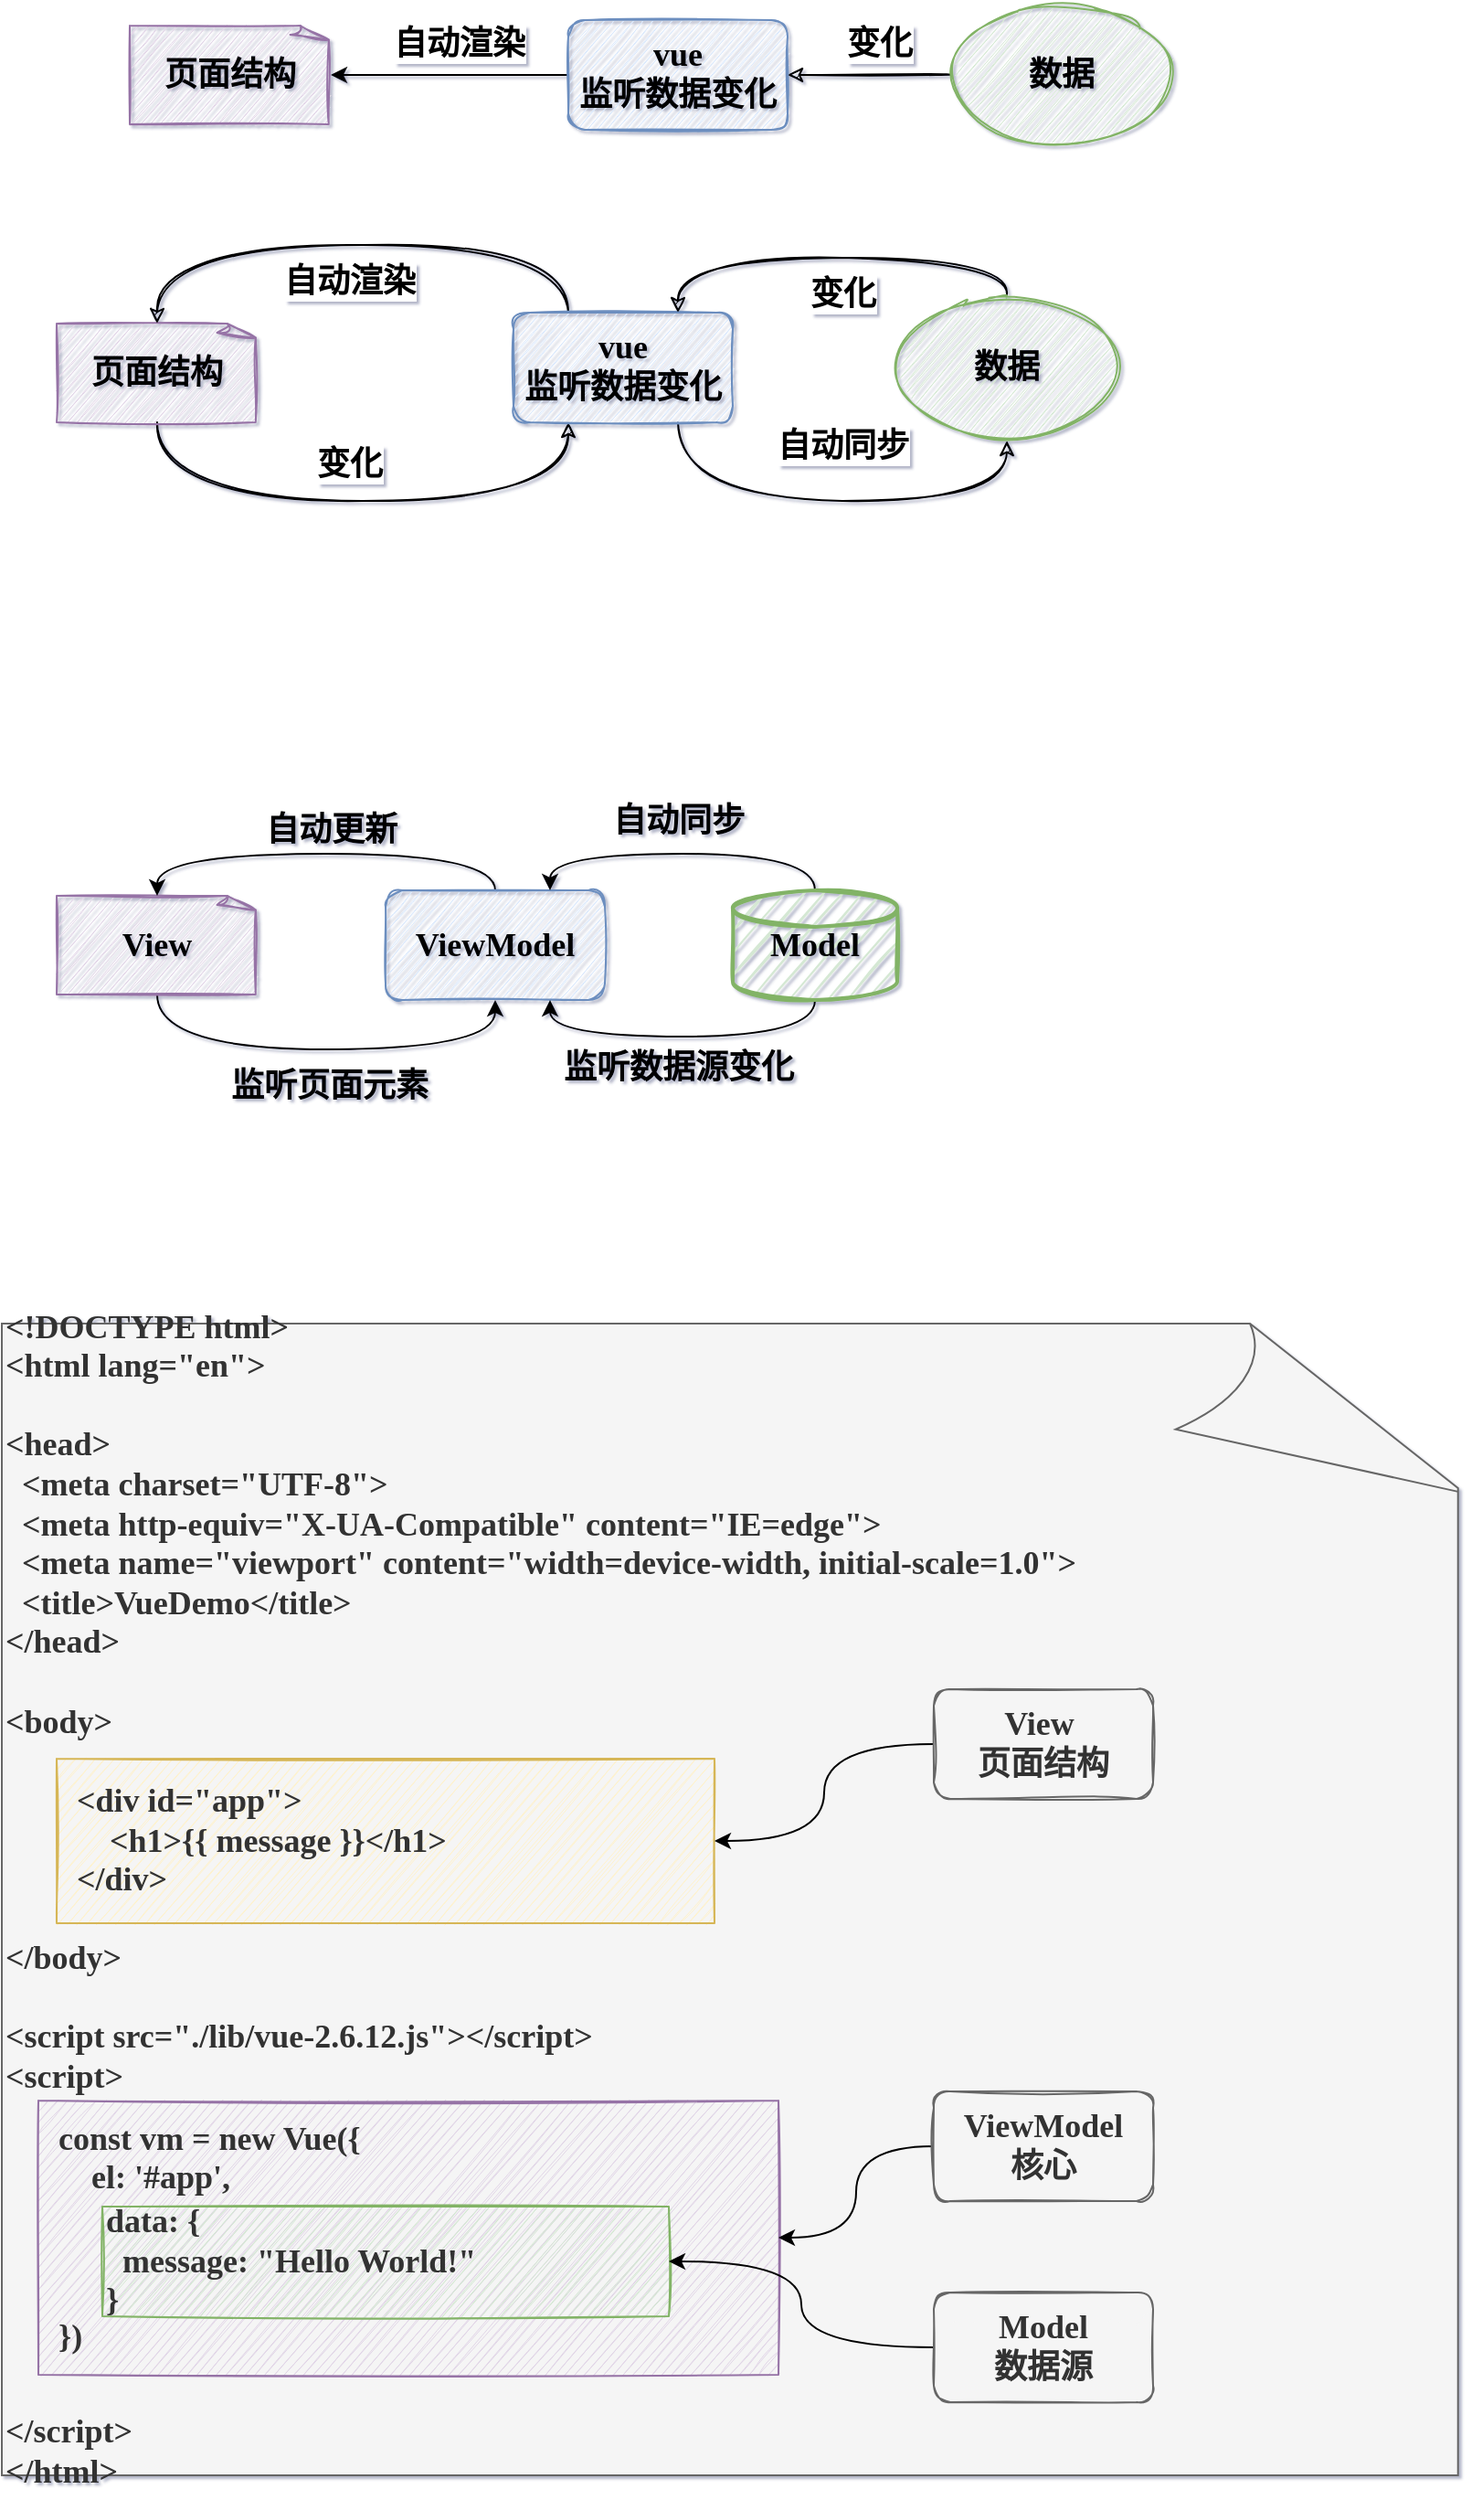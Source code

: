 <mxfile version="15.0.3" type="github">
  <diagram id="5OIIW9FQJaOtIpGEEk6h" name="第 1 页">
    <mxGraphModel dx="1422" dy="834" grid="1" gridSize="10" guides="1" tooltips="1" connect="1" arrows="1" fold="1" page="1" pageScale="1" pageWidth="3300" pageHeight="4681" math="0" shadow="1">
      <root>
        <mxCell id="0" />
        <mxCell id="1" parent="0" />
        <mxCell id="p6IhvhzSDsMNX812k9KW-18" value="&lt;div&gt;&lt;b&gt;&amp;lt;!DOCTYPE html&amp;gt;&lt;/b&gt;&lt;/div&gt;&lt;div&gt;&lt;b&gt;&amp;lt;html lang=&quot;en&quot;&amp;gt;&lt;/b&gt;&lt;/div&gt;&lt;div&gt;&lt;b&gt;&lt;br&gt;&lt;/b&gt;&lt;/div&gt;&lt;div&gt;&lt;b&gt;&amp;lt;head&amp;gt;&lt;/b&gt;&lt;/div&gt;&lt;div&gt;&lt;b&gt;&amp;nbsp; &amp;lt;meta charset=&quot;UTF-8&quot;&amp;gt;&lt;/b&gt;&lt;/div&gt;&lt;div&gt;&lt;b&gt;&amp;nbsp; &amp;lt;meta http-equiv=&quot;X-UA-Compatible&quot; content=&quot;IE=edge&quot;&amp;gt;&lt;/b&gt;&lt;/div&gt;&lt;div&gt;&lt;b&gt;&amp;nbsp; &amp;lt;meta name=&quot;viewport&quot; content=&quot;width=device-width, initial-scale=1.0&quot;&amp;gt;&lt;/b&gt;&lt;/div&gt;&lt;div&gt;&lt;b&gt;&amp;nbsp; &amp;lt;title&amp;gt;VueDemo&amp;lt;/title&amp;gt;&lt;/b&gt;&lt;/div&gt;&lt;div&gt;&lt;b&gt;&amp;lt;/head&amp;gt;&lt;/b&gt;&lt;/div&gt;&lt;div&gt;&lt;b&gt;&lt;br&gt;&lt;/b&gt;&lt;/div&gt;&lt;div&gt;&lt;b&gt;&amp;lt;body&amp;gt;&lt;/b&gt;&lt;/div&gt;&lt;div&gt;&lt;br&gt;&lt;/div&gt;&lt;div&gt;&lt;br&gt;&lt;/div&gt;&lt;div&gt;&lt;br&gt;&lt;/div&gt;&lt;div&gt;&lt;br&gt;&lt;/div&gt;&lt;div&gt;&lt;br&gt;&lt;/div&gt;&lt;div&gt;&lt;b&gt;&amp;lt;/body&amp;gt;&lt;/b&gt;&lt;/div&gt;&lt;div&gt;&lt;b&gt;&amp;nbsp;&amp;nbsp;&lt;/b&gt;&lt;/div&gt;&lt;div&gt;&lt;b&gt;&amp;lt;script src=&quot;./lib/vue-2.6.12.js&quot;&amp;gt;&amp;lt;/script&amp;gt;&lt;/b&gt;&lt;/div&gt;&lt;div&gt;&lt;b&gt;&amp;lt;script&amp;gt;&lt;/b&gt;&lt;/div&gt;&lt;div&gt;&lt;br&gt;&lt;/div&gt;&lt;div&gt;&lt;br&gt;&lt;/div&gt;&lt;div&gt;&lt;br&gt;&lt;/div&gt;&lt;div&gt;&lt;br&gt;&lt;/div&gt;&lt;div&gt;&lt;br&gt;&lt;/div&gt;&lt;div&gt;&lt;br&gt;&lt;/div&gt;&lt;div&gt;&lt;br&gt;&lt;/div&gt;&lt;div&gt;&lt;br&gt;&lt;/div&gt;&lt;div&gt;&lt;b&gt;&amp;lt;/script&amp;gt;&lt;/b&gt;&lt;/div&gt;&lt;div&gt;&lt;b&gt;&amp;lt;/html&amp;gt;&lt;/b&gt;&lt;/div&gt;" style="whiteSpace=wrap;html=1;shape=mxgraph.basic.document;rounded=1;shadow=0;glass=0;labelBackgroundColor=none;sketch=0;disableMultiStroke=0;disableMultiStrokeFill=0;fontFamily=JetBrainsMono-Bold;fontSize=18;fillColor=#f5f5f5;verticalAlign=middle;strokeColor=#666666;align=left;fontColor=#333333;" vertex="1" parent="1">
          <mxGeometry x="280" y="1010" width="805" height="630" as="geometry" />
        </mxCell>
        <mxCell id="uWjfjnfm1OJNlvK-aUuS-1" value="&lt;font style=&quot;font-size: 18px&quot;&gt;&lt;b&gt;页面结构&lt;/b&gt;&lt;/font&gt;" style="whiteSpace=wrap;html=1;shape=mxgraph.basic.document;rounded=1;shadow=0;glass=0;labelBackgroundColor=none;sketch=1;disableMultiStroke=0;disableMultiStrokeFill=0;fontFamily=JetBrainsMono-Bold;fontSize=14;fillColor=#e1d5e7;verticalAlign=middle;strokeColor=#9673a6;" parent="1" vertex="1">
          <mxGeometry x="350" y="300" width="110" height="54" as="geometry" />
        </mxCell>
        <mxCell id="uWjfjnfm1OJNlvK-aUuS-5" style="edgeStyle=orthogonalEdgeStyle;rounded=0;orthogonalLoop=1;jettySize=auto;html=1;exitX=0;exitY=0.5;exitDx=0;exitDy=0;fontSize=18;curved=1;fontFamily=JetBrainsMono-Bold;" parent="1" source="uWjfjnfm1OJNlvK-aUuS-3" target="uWjfjnfm1OJNlvK-aUuS-1" edge="1">
          <mxGeometry relative="1" as="geometry" />
        </mxCell>
        <mxCell id="uWjfjnfm1OJNlvK-aUuS-7" value="自动渲染" style="edgeLabel;html=1;align=center;verticalAlign=middle;resizable=0;points=[];fontSize=18;fontStyle=1;fontFamily=JetBrainsMono-Bold;" parent="uWjfjnfm1OJNlvK-aUuS-5" vertex="1" connectable="0">
          <mxGeometry x="-0.711" relative="1" as="geometry">
            <mxPoint x="-41" y="-17" as="offset" />
          </mxGeometry>
        </mxCell>
        <mxCell id="uWjfjnfm1OJNlvK-aUuS-3" value="vue&lt;br style=&quot;font-size: 18px;&quot;&gt;监听数据变化" style="rounded=1;whiteSpace=wrap;html=1;fontSize=18;fontStyle=1;shadow=0;sketch=1;fillColor=#dae8fc;strokeColor=#6c8ebf;fontFamily=JetBrainsMono-Bold;" parent="1" vertex="1">
          <mxGeometry x="590" y="297" width="120" height="60" as="geometry" />
        </mxCell>
        <mxCell id="uWjfjnfm1OJNlvK-aUuS-6" style="edgeStyle=orthogonalEdgeStyle;rounded=0;orthogonalLoop=1;jettySize=auto;html=1;exitX=0;exitY=0.5;exitDx=0;exitDy=0;entryX=1;entryY=0.5;entryDx=0;entryDy=0;fontSize=18;shadow=0;sketch=1;curved=1;fontFamily=JetBrainsMono-Bold;" parent="1" source="uWjfjnfm1OJNlvK-aUuS-4" target="uWjfjnfm1OJNlvK-aUuS-3" edge="1">
          <mxGeometry relative="1" as="geometry" />
        </mxCell>
        <mxCell id="uWjfjnfm1OJNlvK-aUuS-8" value="&lt;b&gt;变化&lt;/b&gt;" style="edgeLabel;html=1;align=center;verticalAlign=middle;resizable=0;points=[];fontSize=18;fontFamily=JetBrainsMono-Bold;" parent="uWjfjnfm1OJNlvK-aUuS-6" vertex="1" connectable="0">
          <mxGeometry x="-0.237" y="5" relative="1" as="geometry">
            <mxPoint x="-6" y="-22" as="offset" />
          </mxGeometry>
        </mxCell>
        <mxCell id="uWjfjnfm1OJNlvK-aUuS-4" value="数据" style="ellipse;whiteSpace=wrap;html=1;fontSize=18;fontStyle=1;shadow=0;sketch=1;fillColor=#d5e8d4;strokeColor=#82b366;fontFamily=JetBrainsMono-Bold;" parent="1" vertex="1">
          <mxGeometry x="800" y="287" width="120" height="80" as="geometry" />
        </mxCell>
        <mxCell id="uWjfjnfm1OJNlvK-aUuS-20" style="edgeStyle=orthogonalEdgeStyle;curved=1;rounded=0;sketch=1;orthogonalLoop=1;jettySize=auto;html=1;exitX=0.5;exitY=1;exitDx=0;exitDy=0;exitPerimeter=0;entryX=0.25;entryY=1;entryDx=0;entryDy=0;shadow=0;fontSize=18;fontFamily=JetBrainsMono-Bold;" parent="1" source="uWjfjnfm1OJNlvK-aUuS-11" target="uWjfjnfm1OJNlvK-aUuS-14" edge="1">
          <mxGeometry relative="1" as="geometry">
            <Array as="points">
              <mxPoint x="365" y="560" />
              <mxPoint x="590" y="560" />
            </Array>
          </mxGeometry>
        </mxCell>
        <mxCell id="uWjfjnfm1OJNlvK-aUuS-23" value="&lt;b style=&quot;font-size: 18px;&quot;&gt;变化&lt;/b&gt;" style="edgeLabel;html=1;align=center;verticalAlign=middle;resizable=0;points=[];fontSize=18;fontFamily=JetBrainsMono-Bold;" parent="uWjfjnfm1OJNlvK-aUuS-20" vertex="1" connectable="0">
          <mxGeometry x="-0.074" y="1" relative="1" as="geometry">
            <mxPoint x="4" y="-19" as="offset" />
          </mxGeometry>
        </mxCell>
        <mxCell id="uWjfjnfm1OJNlvK-aUuS-11" value="&lt;font style=&quot;font-size: 18px;&quot;&gt;&lt;b style=&quot;font-size: 18px;&quot;&gt;页面结构&lt;/b&gt;&lt;/font&gt;" style="whiteSpace=wrap;html=1;shape=mxgraph.basic.document;rounded=1;shadow=0;glass=0;labelBackgroundColor=none;sketch=1;disableMultiStroke=0;disableMultiStrokeFill=0;fontFamily=JetBrainsMono-Bold;fontSize=18;fillColor=#e1d5e7;verticalAlign=middle;strokeColor=#9673a6;" parent="1" vertex="1">
          <mxGeometry x="310" y="463" width="110" height="54" as="geometry" />
        </mxCell>
        <mxCell id="uWjfjnfm1OJNlvK-aUuS-18" style="edgeStyle=orthogonalEdgeStyle;rounded=0;sketch=1;orthogonalLoop=1;jettySize=auto;html=1;exitX=0.25;exitY=0;exitDx=0;exitDy=0;entryX=0.5;entryY=0;entryDx=0;entryDy=0;entryPerimeter=0;shadow=0;fontSize=18;curved=1;fontFamily=JetBrainsMono-Bold;" parent="1" source="uWjfjnfm1OJNlvK-aUuS-14" target="uWjfjnfm1OJNlvK-aUuS-11" edge="1">
          <mxGeometry relative="1" as="geometry">
            <Array as="points">
              <mxPoint x="590" y="420" />
              <mxPoint x="365" y="420" />
            </Array>
          </mxGeometry>
        </mxCell>
        <mxCell id="uWjfjnfm1OJNlvK-aUuS-22" value="&lt;span style=&quot;font-weight: 700; font-size: 18px;&quot;&gt;自动渲染&lt;/span&gt;" style="edgeLabel;html=1;align=center;verticalAlign=middle;resizable=0;points=[];fontSize=18;fontFamily=JetBrainsMono-Bold;" parent="uWjfjnfm1OJNlvK-aUuS-18" vertex="1" connectable="0">
          <mxGeometry x="-0.266" y="-3" relative="1" as="geometry">
            <mxPoint x="-45" y="23" as="offset" />
          </mxGeometry>
        </mxCell>
        <mxCell id="uWjfjnfm1OJNlvK-aUuS-21" style="edgeStyle=orthogonalEdgeStyle;curved=1;rounded=0;sketch=1;orthogonalLoop=1;jettySize=auto;html=1;exitX=0.75;exitY=1;exitDx=0;exitDy=0;entryX=0.5;entryY=1;entryDx=0;entryDy=0;shadow=0;fontSize=18;fontFamily=JetBrainsMono-Bold;" parent="1" source="uWjfjnfm1OJNlvK-aUuS-14" target="uWjfjnfm1OJNlvK-aUuS-17" edge="1">
          <mxGeometry relative="1" as="geometry">
            <Array as="points">
              <mxPoint x="650" y="560" />
              <mxPoint x="830" y="560" />
            </Array>
          </mxGeometry>
        </mxCell>
        <mxCell id="uWjfjnfm1OJNlvK-aUuS-24" value="&lt;b style=&quot;font-size: 18px;&quot;&gt;自动同步&lt;/b&gt;" style="edgeLabel;html=1;align=center;verticalAlign=middle;resizable=0;points=[];fontSize=18;fontFamily=JetBrainsMono-Bold;" parent="uWjfjnfm1OJNlvK-aUuS-21" vertex="1" connectable="0">
          <mxGeometry x="0.195" y="-1" relative="1" as="geometry">
            <mxPoint x="-20" y="-31" as="offset" />
          </mxGeometry>
        </mxCell>
        <mxCell id="uWjfjnfm1OJNlvK-aUuS-14" value="vue&lt;br style=&quot;font-size: 18px;&quot;&gt;监听数据变化" style="rounded=1;whiteSpace=wrap;html=1;fontSize=18;fontStyle=1;shadow=0;sketch=1;fillColor=#dae8fc;strokeColor=#6c8ebf;fontFamily=JetBrainsMono-Bold;" parent="1" vertex="1">
          <mxGeometry x="560" y="457" width="120" height="60" as="geometry" />
        </mxCell>
        <mxCell id="uWjfjnfm1OJNlvK-aUuS-15" style="edgeStyle=orthogonalEdgeStyle;rounded=0;orthogonalLoop=1;jettySize=auto;html=1;exitX=0.5;exitY=0;exitDx=0;exitDy=0;entryX=0.75;entryY=0;entryDx=0;entryDy=0;fontSize=18;shadow=0;sketch=1;curved=1;fontFamily=JetBrainsMono-Bold;" parent="1" source="uWjfjnfm1OJNlvK-aUuS-17" target="uWjfjnfm1OJNlvK-aUuS-14" edge="1">
          <mxGeometry relative="1" as="geometry" />
        </mxCell>
        <mxCell id="uWjfjnfm1OJNlvK-aUuS-16" value="&lt;b style=&quot;font-size: 18px;&quot;&gt;变化&lt;/b&gt;" style="edgeLabel;html=1;align=center;verticalAlign=middle;resizable=0;points=[];fontSize=18;fontFamily=JetBrainsMono-Bold;" parent="uWjfjnfm1OJNlvK-aUuS-15" vertex="1" connectable="0">
          <mxGeometry x="-0.237" y="5" relative="1" as="geometry">
            <mxPoint x="-23" y="15" as="offset" />
          </mxGeometry>
        </mxCell>
        <mxCell id="uWjfjnfm1OJNlvK-aUuS-17" value="数据" style="ellipse;whiteSpace=wrap;html=1;fontSize=18;fontStyle=1;shadow=0;sketch=1;fillColor=#d5e8d4;strokeColor=#82b366;fontFamily=JetBrainsMono-Bold;" parent="1" vertex="1">
          <mxGeometry x="770" y="447" width="120" height="80" as="geometry" />
        </mxCell>
        <mxCell id="p6IhvhzSDsMNX812k9KW-11" style="edgeStyle=orthogonalEdgeStyle;curved=1;rounded=0;orthogonalLoop=1;jettySize=auto;html=1;exitX=0.5;exitY=1;exitDx=0;exitDy=0;exitPerimeter=0;entryX=0.5;entryY=1;entryDx=0;entryDy=0;fontFamily=JetBrainsMono-Bold;" edge="1" parent="1" source="p6IhvhzSDsMNX812k9KW-3" target="p6IhvhzSDsMNX812k9KW-5">
          <mxGeometry relative="1" as="geometry">
            <Array as="points">
              <mxPoint x="365" y="860" />
              <mxPoint x="550" y="860" />
            </Array>
          </mxGeometry>
        </mxCell>
        <mxCell id="p6IhvhzSDsMNX812k9KW-13" value="&lt;b&gt;&lt;font style=&quot;font-size: 18px&quot;&gt;监听页面元素&lt;/font&gt;&lt;/b&gt;" style="edgeLabel;html=1;align=center;verticalAlign=middle;resizable=0;points=[];labelBackgroundColor=none;fontFamily=JetBrainsMono-Bold;" vertex="1" connectable="0" parent="p6IhvhzSDsMNX812k9KW-11">
          <mxGeometry x="-0.081" y="-4" relative="1" as="geometry">
            <mxPoint x="13" y="16" as="offset" />
          </mxGeometry>
        </mxCell>
        <mxCell id="p6IhvhzSDsMNX812k9KW-3" value="&lt;font style=&quot;font-size: 18px&quot;&gt;&lt;b style=&quot;font-size: 18px&quot;&gt;View&lt;/b&gt;&lt;/font&gt;" style="whiteSpace=wrap;html=1;shape=mxgraph.basic.document;rounded=1;shadow=0;glass=0;labelBackgroundColor=none;sketch=1;disableMultiStroke=0;disableMultiStrokeFill=0;fontFamily=JetBrainsMono-Bold;fontSize=18;fillColor=#e1d5e7;verticalAlign=middle;strokeColor=#9673a6;" vertex="1" parent="1">
          <mxGeometry x="310" y="776" width="110" height="54" as="geometry" />
        </mxCell>
        <mxCell id="p6IhvhzSDsMNX812k9KW-9" style="edgeStyle=orthogonalEdgeStyle;rounded=0;orthogonalLoop=1;jettySize=auto;html=1;exitX=0.5;exitY=0;exitDx=0;exitDy=0;entryX=0.5;entryY=0;entryDx=0;entryDy=0;entryPerimeter=0;curved=1;fontFamily=JetBrainsMono-Bold;" edge="1" parent="1" source="p6IhvhzSDsMNX812k9KW-5" target="p6IhvhzSDsMNX812k9KW-3">
          <mxGeometry relative="1" as="geometry" />
        </mxCell>
        <mxCell id="p6IhvhzSDsMNX812k9KW-5" value="ViewModel" style="rounded=1;whiteSpace=wrap;html=1;fontSize=18;fontStyle=1;shadow=0;sketch=1;fillColor=#dae8fc;strokeColor=#6c8ebf;fontFamily=JetBrainsMono-Bold;" vertex="1" parent="1">
          <mxGeometry x="490" y="773" width="120" height="60" as="geometry" />
        </mxCell>
        <mxCell id="p6IhvhzSDsMNX812k9KW-14" style="edgeStyle=orthogonalEdgeStyle;curved=1;rounded=0;orthogonalLoop=1;jettySize=auto;html=1;exitX=0.5;exitY=1;exitDx=0;exitDy=0;exitPerimeter=0;entryX=0.75;entryY=1;entryDx=0;entryDy=0;fontFamily=JetBrainsMono-Bold;" edge="1" parent="1" source="p6IhvhzSDsMNX812k9KW-8" target="p6IhvhzSDsMNX812k9KW-5">
          <mxGeometry relative="1" as="geometry" />
        </mxCell>
        <mxCell id="p6IhvhzSDsMNX812k9KW-15" value="&lt;b&gt;&lt;font style=&quot;font-size: 18px&quot;&gt;监听数据源变化&lt;/font&gt;&lt;/b&gt;" style="edgeLabel;html=1;align=center;verticalAlign=middle;resizable=0;points=[];labelBackgroundColor=none;fontFamily=JetBrainsMono-Bold;" vertex="1" connectable="0" parent="p6IhvhzSDsMNX812k9KW-14">
          <mxGeometry x="0.384" y="-1" relative="1" as="geometry">
            <mxPoint x="33" y="18" as="offset" />
          </mxGeometry>
        </mxCell>
        <mxCell id="p6IhvhzSDsMNX812k9KW-16" style="edgeStyle=orthogonalEdgeStyle;curved=1;rounded=0;orthogonalLoop=1;jettySize=auto;html=1;exitX=0.5;exitY=0;exitDx=0;exitDy=0;exitPerimeter=0;entryX=0.75;entryY=0;entryDx=0;entryDy=0;fontFamily=JetBrainsMono-Bold;" edge="1" parent="1" source="p6IhvhzSDsMNX812k9KW-8" target="p6IhvhzSDsMNX812k9KW-5">
          <mxGeometry relative="1" as="geometry" />
        </mxCell>
        <mxCell id="p6IhvhzSDsMNX812k9KW-8" value="&lt;b&gt;&lt;font style=&quot;font-size: 18px&quot;&gt;Model&lt;/font&gt;&lt;/b&gt;" style="strokeWidth=2;html=1;shape=mxgraph.flowchart.database;whiteSpace=wrap;fillColor=#d5e8d4;strokeColor=#82b366;sketch=1;shadow=0;fontFamily=JetBrainsMono-Bold;" vertex="1" parent="1">
          <mxGeometry x="680" y="773" width="90" height="60" as="geometry" />
        </mxCell>
        <mxCell id="p6IhvhzSDsMNX812k9KW-10" value="&lt;b&gt;&lt;font style=&quot;font-size: 18px&quot;&gt;自动更新&lt;/font&gt;&lt;/b&gt;" style="text;html=1;align=center;verticalAlign=middle;resizable=0;points=[];autosize=1;strokeColor=none;fontFamily=JetBrainsMono-Bold;" vertex="1" parent="1">
          <mxGeometry x="415" y="730" width="90" height="20" as="geometry" />
        </mxCell>
        <mxCell id="p6IhvhzSDsMNX812k9KW-17" value="&lt;b style=&quot;font-size: 18px;&quot;&gt;自动同步&lt;/b&gt;" style="text;html=1;align=center;verticalAlign=middle;resizable=0;points=[];autosize=1;strokeColor=none;fontSize=18;fontFamily=JetBrainsMono-Bold;" vertex="1" parent="1">
          <mxGeometry x="605" y="720" width="90" height="30" as="geometry" />
        </mxCell>
        <mxCell id="p6IhvhzSDsMNX812k9KW-19" value="&lt;div style=&quot;color: rgb(51, 51, 51);&quot;&gt;&lt;b&gt;&amp;nbsp; &amp;lt;div id=&quot;app&quot;&amp;gt;&lt;/b&gt;&lt;/div&gt;&lt;div style=&quot;color: rgb(51, 51, 51);&quot;&gt;&lt;b&gt;&amp;nbsp; &amp;nbsp; &amp;nbsp; &amp;lt;h1&amp;gt;{{ message }}&amp;lt;/h1&amp;gt;&lt;/b&gt;&lt;/div&gt;&lt;div style=&quot;color: rgb(51, 51, 51);&quot;&gt;&lt;b&gt;&amp;nbsp; &amp;lt;/div&amp;gt;&lt;/b&gt;&lt;/div&gt;" style="rounded=0;whiteSpace=wrap;html=1;shadow=0;labelBackgroundColor=none;sketch=1;fontSize=18;align=left;fillColor=#fff2cc;strokeColor=#d6b656;glass=0;fontFamily=JetBrainsMono-Bold;" vertex="1" parent="1">
          <mxGeometry x="310" y="1248" width="360" height="90" as="geometry" />
        </mxCell>
        <mxCell id="p6IhvhzSDsMNX812k9KW-21" value="&lt;div&gt;&lt;font color=&quot;#333333&quot;&gt;&lt;b&gt;&amp;nbsp; const vm = new Vue({&lt;/b&gt;&lt;/font&gt;&lt;/div&gt;&lt;div&gt;&lt;font color=&quot;#333333&quot;&gt;&lt;b&gt;&amp;nbsp; &amp;nbsp; &amp;nbsp; el: &#39;#app&#39;,&lt;/b&gt;&lt;/font&gt;&lt;/div&gt;&lt;div&gt;&lt;font color=&quot;#333333&quot;&gt;&lt;b&gt;&amp;nbsp; &amp;nbsp;&amp;nbsp;&lt;/b&gt;&lt;/font&gt;&lt;/div&gt;&lt;div&gt;&lt;font color=&quot;#333333&quot;&gt;&lt;b&gt;&lt;br&gt;&lt;/b&gt;&lt;/font&gt;&lt;/div&gt;&lt;div&gt;&lt;font color=&quot;#333333&quot;&gt;&lt;b&gt;&lt;span style=&quot;white-space: pre&quot;&gt;	&lt;/span&gt;&lt;br&gt;&lt;/b&gt;&lt;/font&gt;&lt;/div&gt;&lt;div&gt;&lt;font color=&quot;#333333&quot;&gt;&lt;b&gt;&amp;nbsp; })&lt;/b&gt;&lt;/font&gt;&lt;/div&gt;" style="rounded=0;whiteSpace=wrap;html=1;shadow=0;labelBackgroundColor=none;sketch=1;fontSize=18;align=left;fillColor=#e1d5e7;strokeColor=#9673a6;glass=0;fontFamily=JetBrainsMono-Bold;" vertex="1" parent="1">
          <mxGeometry x="300" y="1435" width="405" height="150" as="geometry" />
        </mxCell>
        <mxCell id="p6IhvhzSDsMNX812k9KW-23" value="&lt;div style=&quot;color: rgb(51, 51, 51);&quot;&gt;&lt;div&gt;&lt;b&gt;data: {&lt;/b&gt;&lt;/div&gt;&lt;div&gt;&lt;b&gt;&amp;nbsp; message: &quot;Hello World!&quot;&lt;/b&gt;&lt;/div&gt;&lt;div&gt;&lt;b&gt;}&lt;/b&gt;&lt;/div&gt;&lt;/div&gt;" style="rounded=0;whiteSpace=wrap;html=1;shadow=0;labelBackgroundColor=none;sketch=1;fontSize=18;align=left;fillColor=#d5e8d4;strokeColor=#82b366;glass=0;fontFamily=JetBrainsMono-Bold;" vertex="1" parent="1">
          <mxGeometry x="335" y="1493" width="310" height="60" as="geometry" />
        </mxCell>
        <mxCell id="p6IhvhzSDsMNX812k9KW-26" style="edgeStyle=orthogonalEdgeStyle;curved=1;rounded=0;orthogonalLoop=1;jettySize=auto;html=1;exitX=0;exitY=0.5;exitDx=0;exitDy=0;entryX=1;entryY=0.5;entryDx=0;entryDy=0;fontSize=18;fontFamily=JetBrainsMono-Bold;" edge="1" parent="1" source="p6IhvhzSDsMNX812k9KW-25" target="p6IhvhzSDsMNX812k9KW-19">
          <mxGeometry relative="1" as="geometry" />
        </mxCell>
        <mxCell id="p6IhvhzSDsMNX812k9KW-25" value="&lt;b&gt;View&amp;nbsp;&lt;br&gt;&lt;div&gt;&lt;b&gt;页面结构&lt;/b&gt;&lt;/div&gt;&lt;/b&gt;" style="rounded=1;whiteSpace=wrap;html=1;shadow=0;glass=0;labelBackgroundColor=none;sketch=1;fontSize=18;align=center;fillColor=#f5f5f5;strokeColor=#666666;fontColor=#333333;fontFamily=JetBrainsMono-Bold;" vertex="1" parent="1">
          <mxGeometry x="790" y="1210" width="120" height="60" as="geometry" />
        </mxCell>
        <mxCell id="p6IhvhzSDsMNX812k9KW-28" style="edgeStyle=orthogonalEdgeStyle;curved=1;rounded=0;orthogonalLoop=1;jettySize=auto;html=1;exitX=0;exitY=0.5;exitDx=0;exitDy=0;entryX=1;entryY=0.5;entryDx=0;entryDy=0;fontSize=18;fontFamily=JetBrainsMono-Bold;" edge="1" parent="1" source="p6IhvhzSDsMNX812k9KW-27" target="p6IhvhzSDsMNX812k9KW-23">
          <mxGeometry relative="1" as="geometry" />
        </mxCell>
        <mxCell id="p6IhvhzSDsMNX812k9KW-27" value="&lt;b&gt;Model&lt;br&gt;数据源&lt;/b&gt;" style="rounded=1;whiteSpace=wrap;html=1;shadow=0;glass=0;labelBackgroundColor=none;sketch=1;fontSize=18;align=center;fillColor=#f5f5f5;strokeColor=#666666;fontColor=#333333;fontFamily=JetBrainsMono-Bold;" vertex="1" parent="1">
          <mxGeometry x="790" y="1540" width="120" height="60" as="geometry" />
        </mxCell>
        <mxCell id="p6IhvhzSDsMNX812k9KW-30" style="edgeStyle=orthogonalEdgeStyle;curved=1;rounded=0;orthogonalLoop=1;jettySize=auto;html=1;exitX=0;exitY=0.5;exitDx=0;exitDy=0;fontSize=18;fontFamily=JetBrainsMono-Bold;" edge="1" parent="1" source="p6IhvhzSDsMNX812k9KW-29" target="p6IhvhzSDsMNX812k9KW-21">
          <mxGeometry relative="1" as="geometry" />
        </mxCell>
        <mxCell id="p6IhvhzSDsMNX812k9KW-29" value="&lt;b&gt;ViewModel&lt;br&gt;核心&lt;br&gt;&lt;/b&gt;" style="rounded=1;whiteSpace=wrap;html=1;shadow=0;glass=0;labelBackgroundColor=none;sketch=1;fontSize=18;align=center;fillColor=#f5f5f5;strokeColor=#666666;fontColor=#333333;fontFamily=JetBrainsMono-Bold;" vertex="1" parent="1">
          <mxGeometry x="790" y="1430" width="120" height="60" as="geometry" />
        </mxCell>
      </root>
    </mxGraphModel>
  </diagram>
</mxfile>
